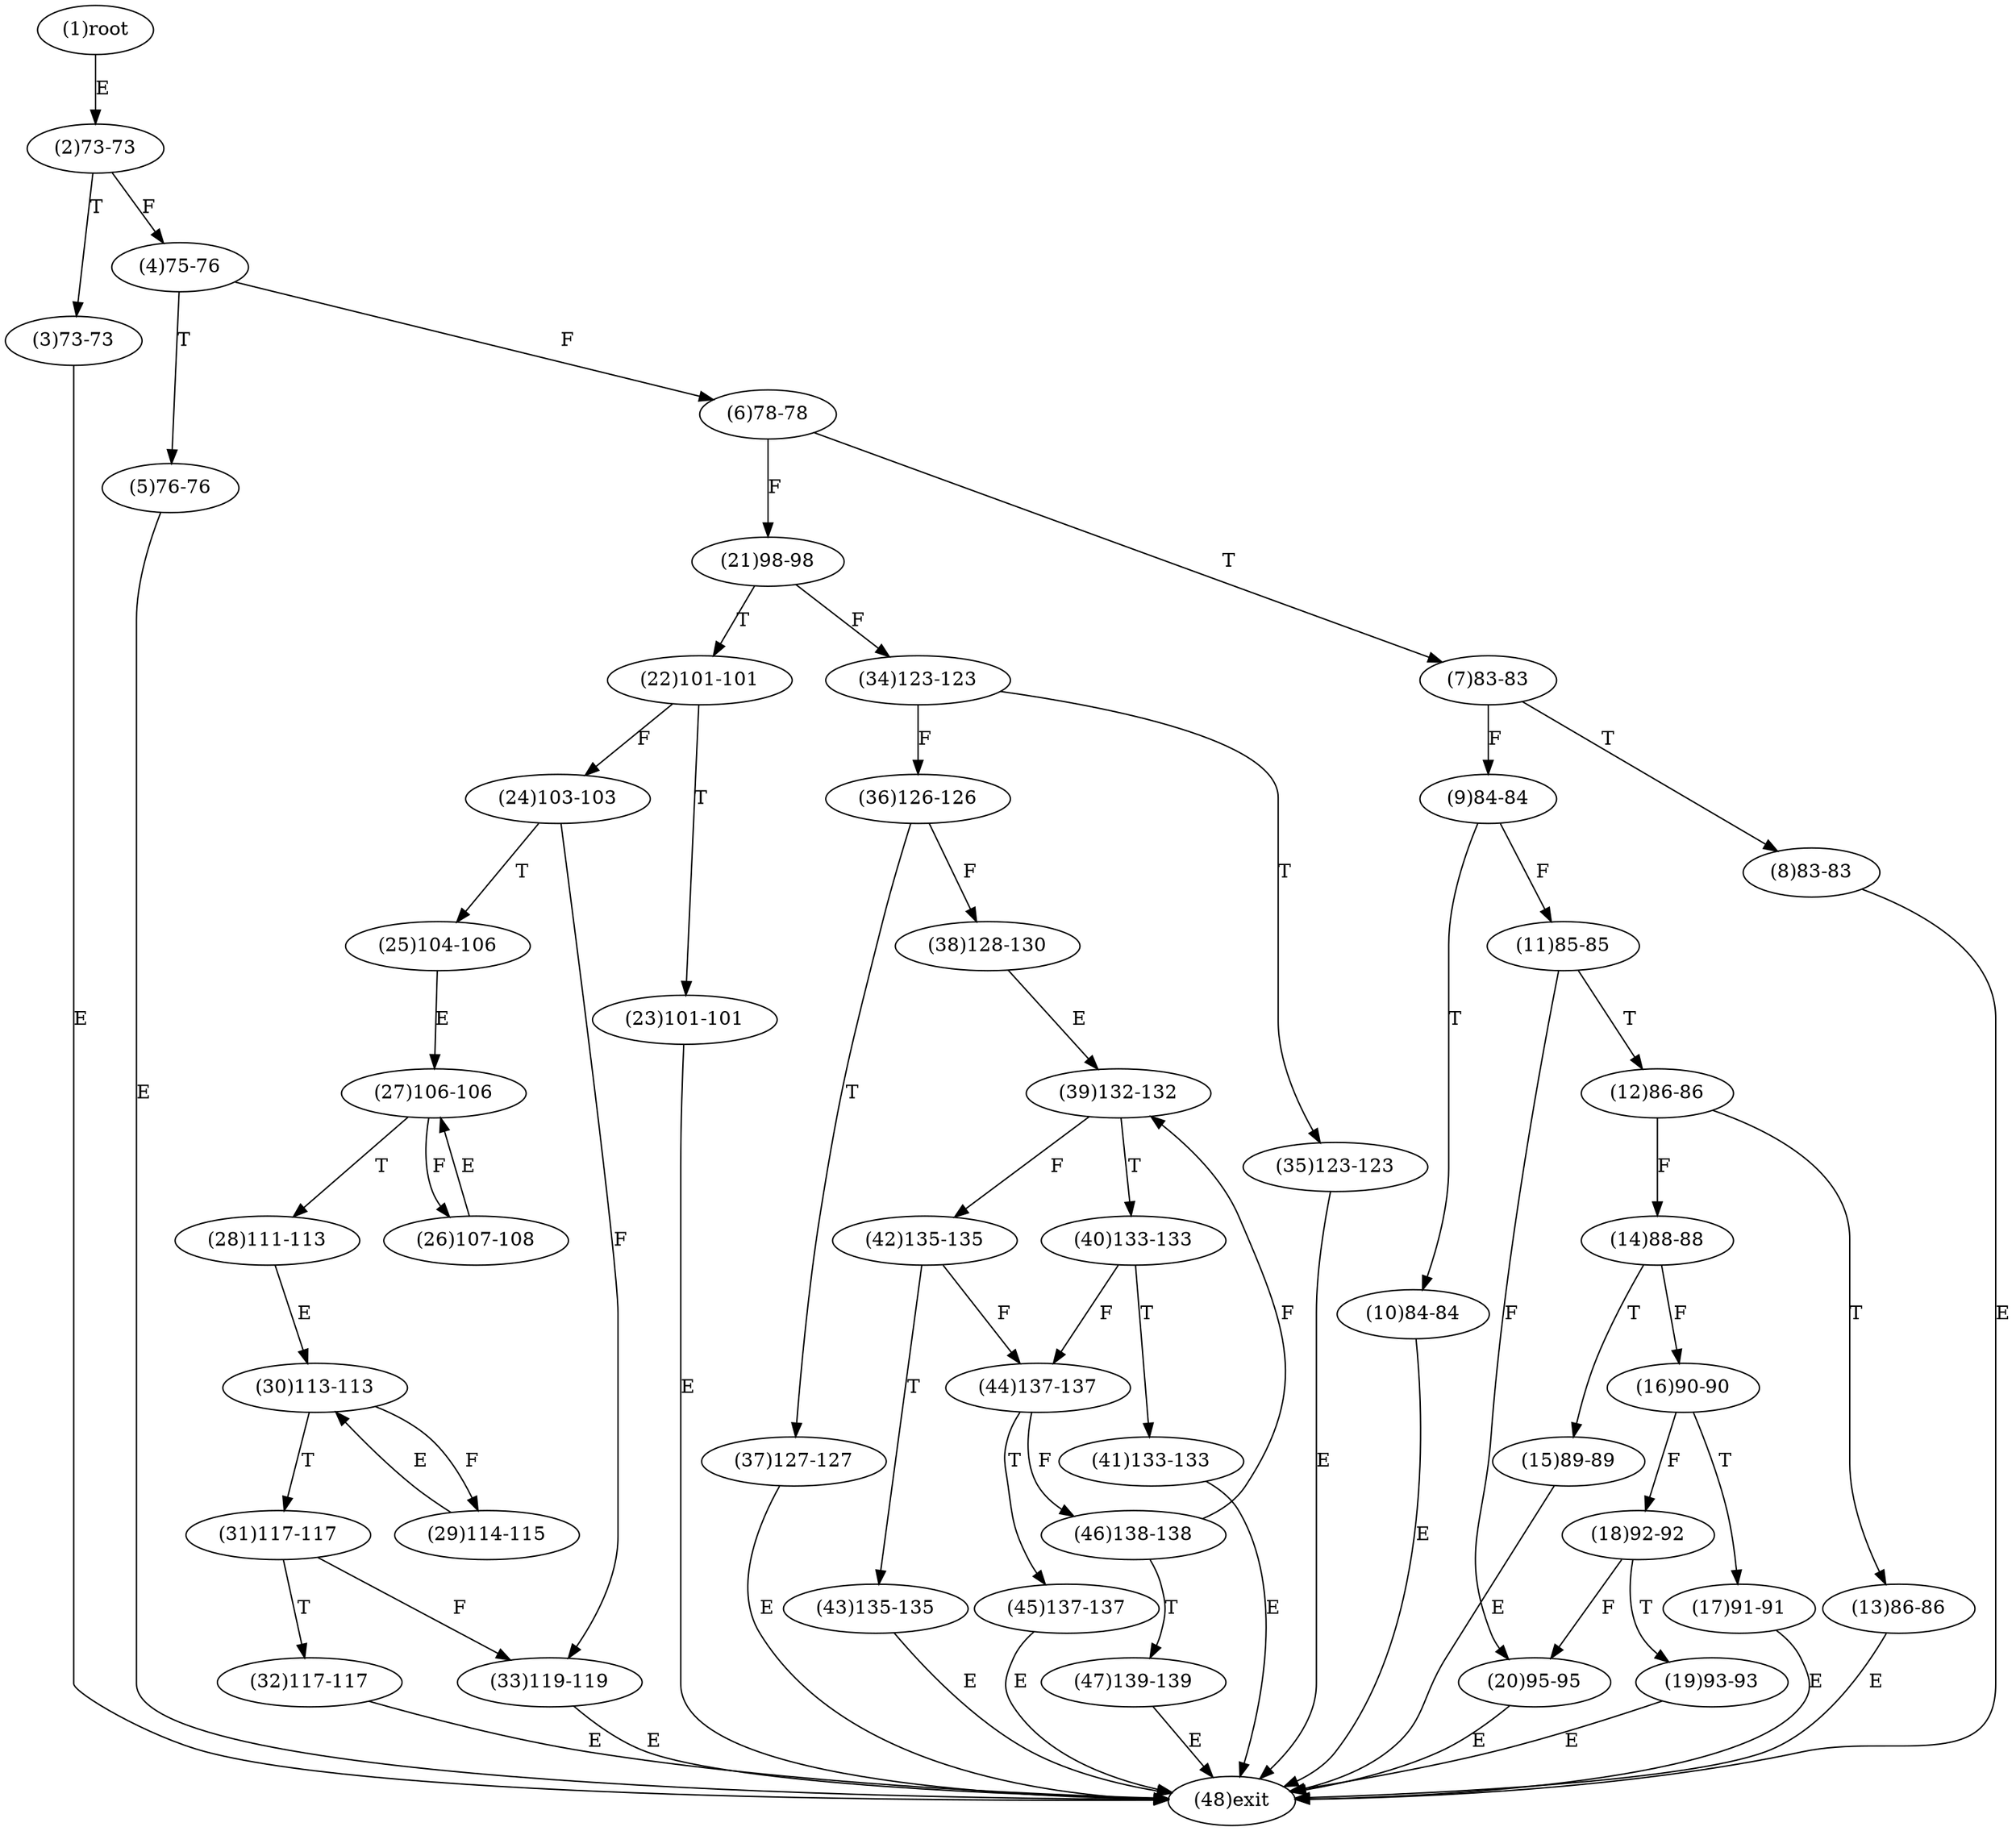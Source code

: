 digraph "" { 
1[ label="(1)root"];
2[ label="(2)73-73"];
3[ label="(3)73-73"];
4[ label="(4)75-76"];
5[ label="(5)76-76"];
6[ label="(6)78-78"];
7[ label="(7)83-83"];
8[ label="(8)83-83"];
9[ label="(9)84-84"];
10[ label="(10)84-84"];
11[ label="(11)85-85"];
12[ label="(12)86-86"];
13[ label="(13)86-86"];
14[ label="(14)88-88"];
15[ label="(15)89-89"];
17[ label="(17)91-91"];
16[ label="(16)90-90"];
19[ label="(19)93-93"];
18[ label="(18)92-92"];
21[ label="(21)98-98"];
20[ label="(20)95-95"];
23[ label="(23)101-101"];
22[ label="(22)101-101"];
25[ label="(25)104-106"];
24[ label="(24)103-103"];
27[ label="(27)106-106"];
26[ label="(26)107-108"];
29[ label="(29)114-115"];
28[ label="(28)111-113"];
31[ label="(31)117-117"];
30[ label="(30)113-113"];
34[ label="(34)123-123"];
35[ label="(35)123-123"];
32[ label="(32)117-117"];
33[ label="(33)119-119"];
38[ label="(38)128-130"];
39[ label="(39)132-132"];
36[ label="(36)126-126"];
37[ label="(37)127-127"];
42[ label="(42)135-135"];
43[ label="(43)135-135"];
40[ label="(40)133-133"];
41[ label="(41)133-133"];
46[ label="(46)138-138"];
47[ label="(47)139-139"];
44[ label="(44)137-137"];
45[ label="(45)137-137"];
48[ label="(48)exit"];
1->2[ label="E"];
2->4[ label="F"];
2->3[ label="T"];
3->48[ label="E"];
4->6[ label="F"];
4->5[ label="T"];
5->48[ label="E"];
6->21[ label="F"];
6->7[ label="T"];
7->9[ label="F"];
7->8[ label="T"];
8->48[ label="E"];
9->11[ label="F"];
9->10[ label="T"];
10->48[ label="E"];
11->20[ label="F"];
11->12[ label="T"];
12->14[ label="F"];
12->13[ label="T"];
13->48[ label="E"];
14->16[ label="F"];
14->15[ label="T"];
15->48[ label="E"];
16->18[ label="F"];
16->17[ label="T"];
17->48[ label="E"];
18->20[ label="F"];
18->19[ label="T"];
19->48[ label="E"];
20->48[ label="E"];
21->34[ label="F"];
21->22[ label="T"];
22->24[ label="F"];
22->23[ label="T"];
23->48[ label="E"];
24->33[ label="F"];
24->25[ label="T"];
25->27[ label="E"];
26->27[ label="E"];
27->26[ label="F"];
27->28[ label="T"];
28->30[ label="E"];
29->30[ label="E"];
30->29[ label="F"];
30->31[ label="T"];
31->33[ label="F"];
31->32[ label="T"];
32->48[ label="E"];
33->48[ label="E"];
34->36[ label="F"];
34->35[ label="T"];
35->48[ label="E"];
36->38[ label="F"];
36->37[ label="T"];
37->48[ label="E"];
38->39[ label="E"];
39->42[ label="F"];
39->40[ label="T"];
40->44[ label="F"];
40->41[ label="T"];
41->48[ label="E"];
42->44[ label="F"];
42->43[ label="T"];
43->48[ label="E"];
44->46[ label="F"];
44->45[ label="T"];
45->48[ label="E"];
46->39[ label="F"];
46->47[ label="T"];
47->48[ label="E"];
}